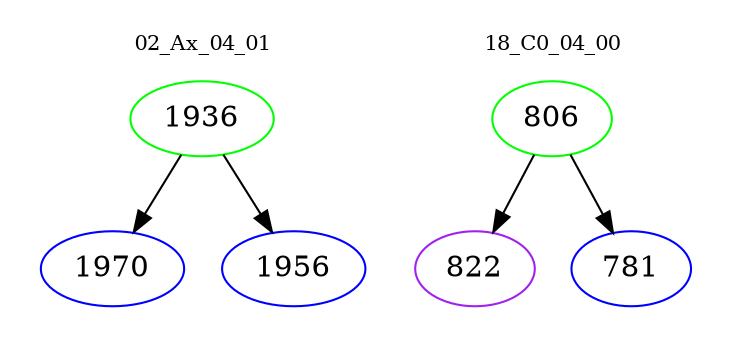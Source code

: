 digraph{
subgraph cluster_0 {
color = white
label = "02_Ax_04_01";
fontsize=10;
T0_1936 [label="1936", color="green"]
T0_1936 -> T0_1970 [color="black"]
T0_1970 [label="1970", color="blue"]
T0_1936 -> T0_1956 [color="black"]
T0_1956 [label="1956", color="blue"]
}
subgraph cluster_1 {
color = white
label = "18_C0_04_00";
fontsize=10;
T1_806 [label="806", color="green"]
T1_806 -> T1_822 [color="black"]
T1_822 [label="822", color="purple"]
T1_806 -> T1_781 [color="black"]
T1_781 [label="781", color="blue"]
}
}
